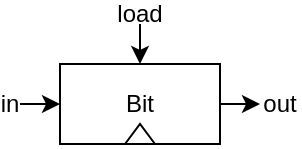 <mxfile version="24.2.5" type="device">
  <diagram name="第 1 页" id="3eW6CMKPlmFOIMwb8gcP">
    <mxGraphModel dx="216" dy="264" grid="1" gridSize="10" guides="1" tooltips="1" connect="1" arrows="1" fold="1" page="1" pageScale="1" pageWidth="827" pageHeight="1169" math="0" shadow="0">
      <root>
        <mxCell id="0" />
        <mxCell id="1" parent="0" />
        <mxCell id="_dZKhJqgG9BjhXaEZOPY-5" style="edgeStyle=orthogonalEdgeStyle;rounded=0;orthogonalLoop=1;jettySize=auto;html=1;endArrow=none;endFill=0;startArrow=classic;startFill=1;" edge="1" parent="1" source="_dZKhJqgG9BjhXaEZOPY-1">
          <mxGeometry relative="1" as="geometry">
            <mxPoint x="340" y="660" as="targetPoint" />
          </mxGeometry>
        </mxCell>
        <mxCell id="_dZKhJqgG9BjhXaEZOPY-7" style="edgeStyle=orthogonalEdgeStyle;rounded=0;orthogonalLoop=1;jettySize=auto;html=1;startArrow=classic;startFill=1;endArrow=none;endFill=0;" edge="1" parent="1" source="_dZKhJqgG9BjhXaEZOPY-1">
          <mxGeometry relative="1" as="geometry">
            <mxPoint x="400" y="620" as="targetPoint" />
          </mxGeometry>
        </mxCell>
        <mxCell id="_dZKhJqgG9BjhXaEZOPY-9" style="edgeStyle=orthogonalEdgeStyle;rounded=0;orthogonalLoop=1;jettySize=auto;html=1;" edge="1" parent="1" source="_dZKhJqgG9BjhXaEZOPY-1">
          <mxGeometry relative="1" as="geometry">
            <mxPoint x="460" y="660" as="targetPoint" />
          </mxGeometry>
        </mxCell>
        <mxCell id="_dZKhJqgG9BjhXaEZOPY-1" value="Bit" style="rounded=0;whiteSpace=wrap;html=1;" vertex="1" parent="1">
          <mxGeometry x="360" y="640" width="80" height="40" as="geometry" />
        </mxCell>
        <mxCell id="_dZKhJqgG9BjhXaEZOPY-3" value="" style="edgeStyle=none;orthogonalLoop=1;jettySize=auto;html=1;rounded=0;endArrow=none;endFill=0;" edge="1" parent="1">
          <mxGeometry width="80" relative="1" as="geometry">
            <mxPoint x="392.5" y="680" as="sourcePoint" />
            <mxPoint x="407.5" y="680" as="targetPoint" />
            <Array as="points">
              <mxPoint x="400" y="670" />
            </Array>
          </mxGeometry>
        </mxCell>
        <mxCell id="_dZKhJqgG9BjhXaEZOPY-6" value="in" style="text;strokeColor=none;align=center;fillColor=none;html=1;verticalAlign=middle;whiteSpace=wrap;rounded=0;" vertex="1" parent="1">
          <mxGeometry x="330" y="655" width="10" height="10" as="geometry" />
        </mxCell>
        <mxCell id="_dZKhJqgG9BjhXaEZOPY-8" value="load" style="text;strokeColor=none;align=center;fillColor=none;html=1;verticalAlign=middle;whiteSpace=wrap;rounded=0;" vertex="1" parent="1">
          <mxGeometry x="385" y="610" width="30" height="10" as="geometry" />
        </mxCell>
        <mxCell id="_dZKhJqgG9BjhXaEZOPY-10" value="out" style="text;strokeColor=none;align=center;fillColor=none;html=1;verticalAlign=middle;whiteSpace=wrap;rounded=0;" vertex="1" parent="1">
          <mxGeometry x="460" y="655" width="20" height="10" as="geometry" />
        </mxCell>
      </root>
    </mxGraphModel>
  </diagram>
</mxfile>
